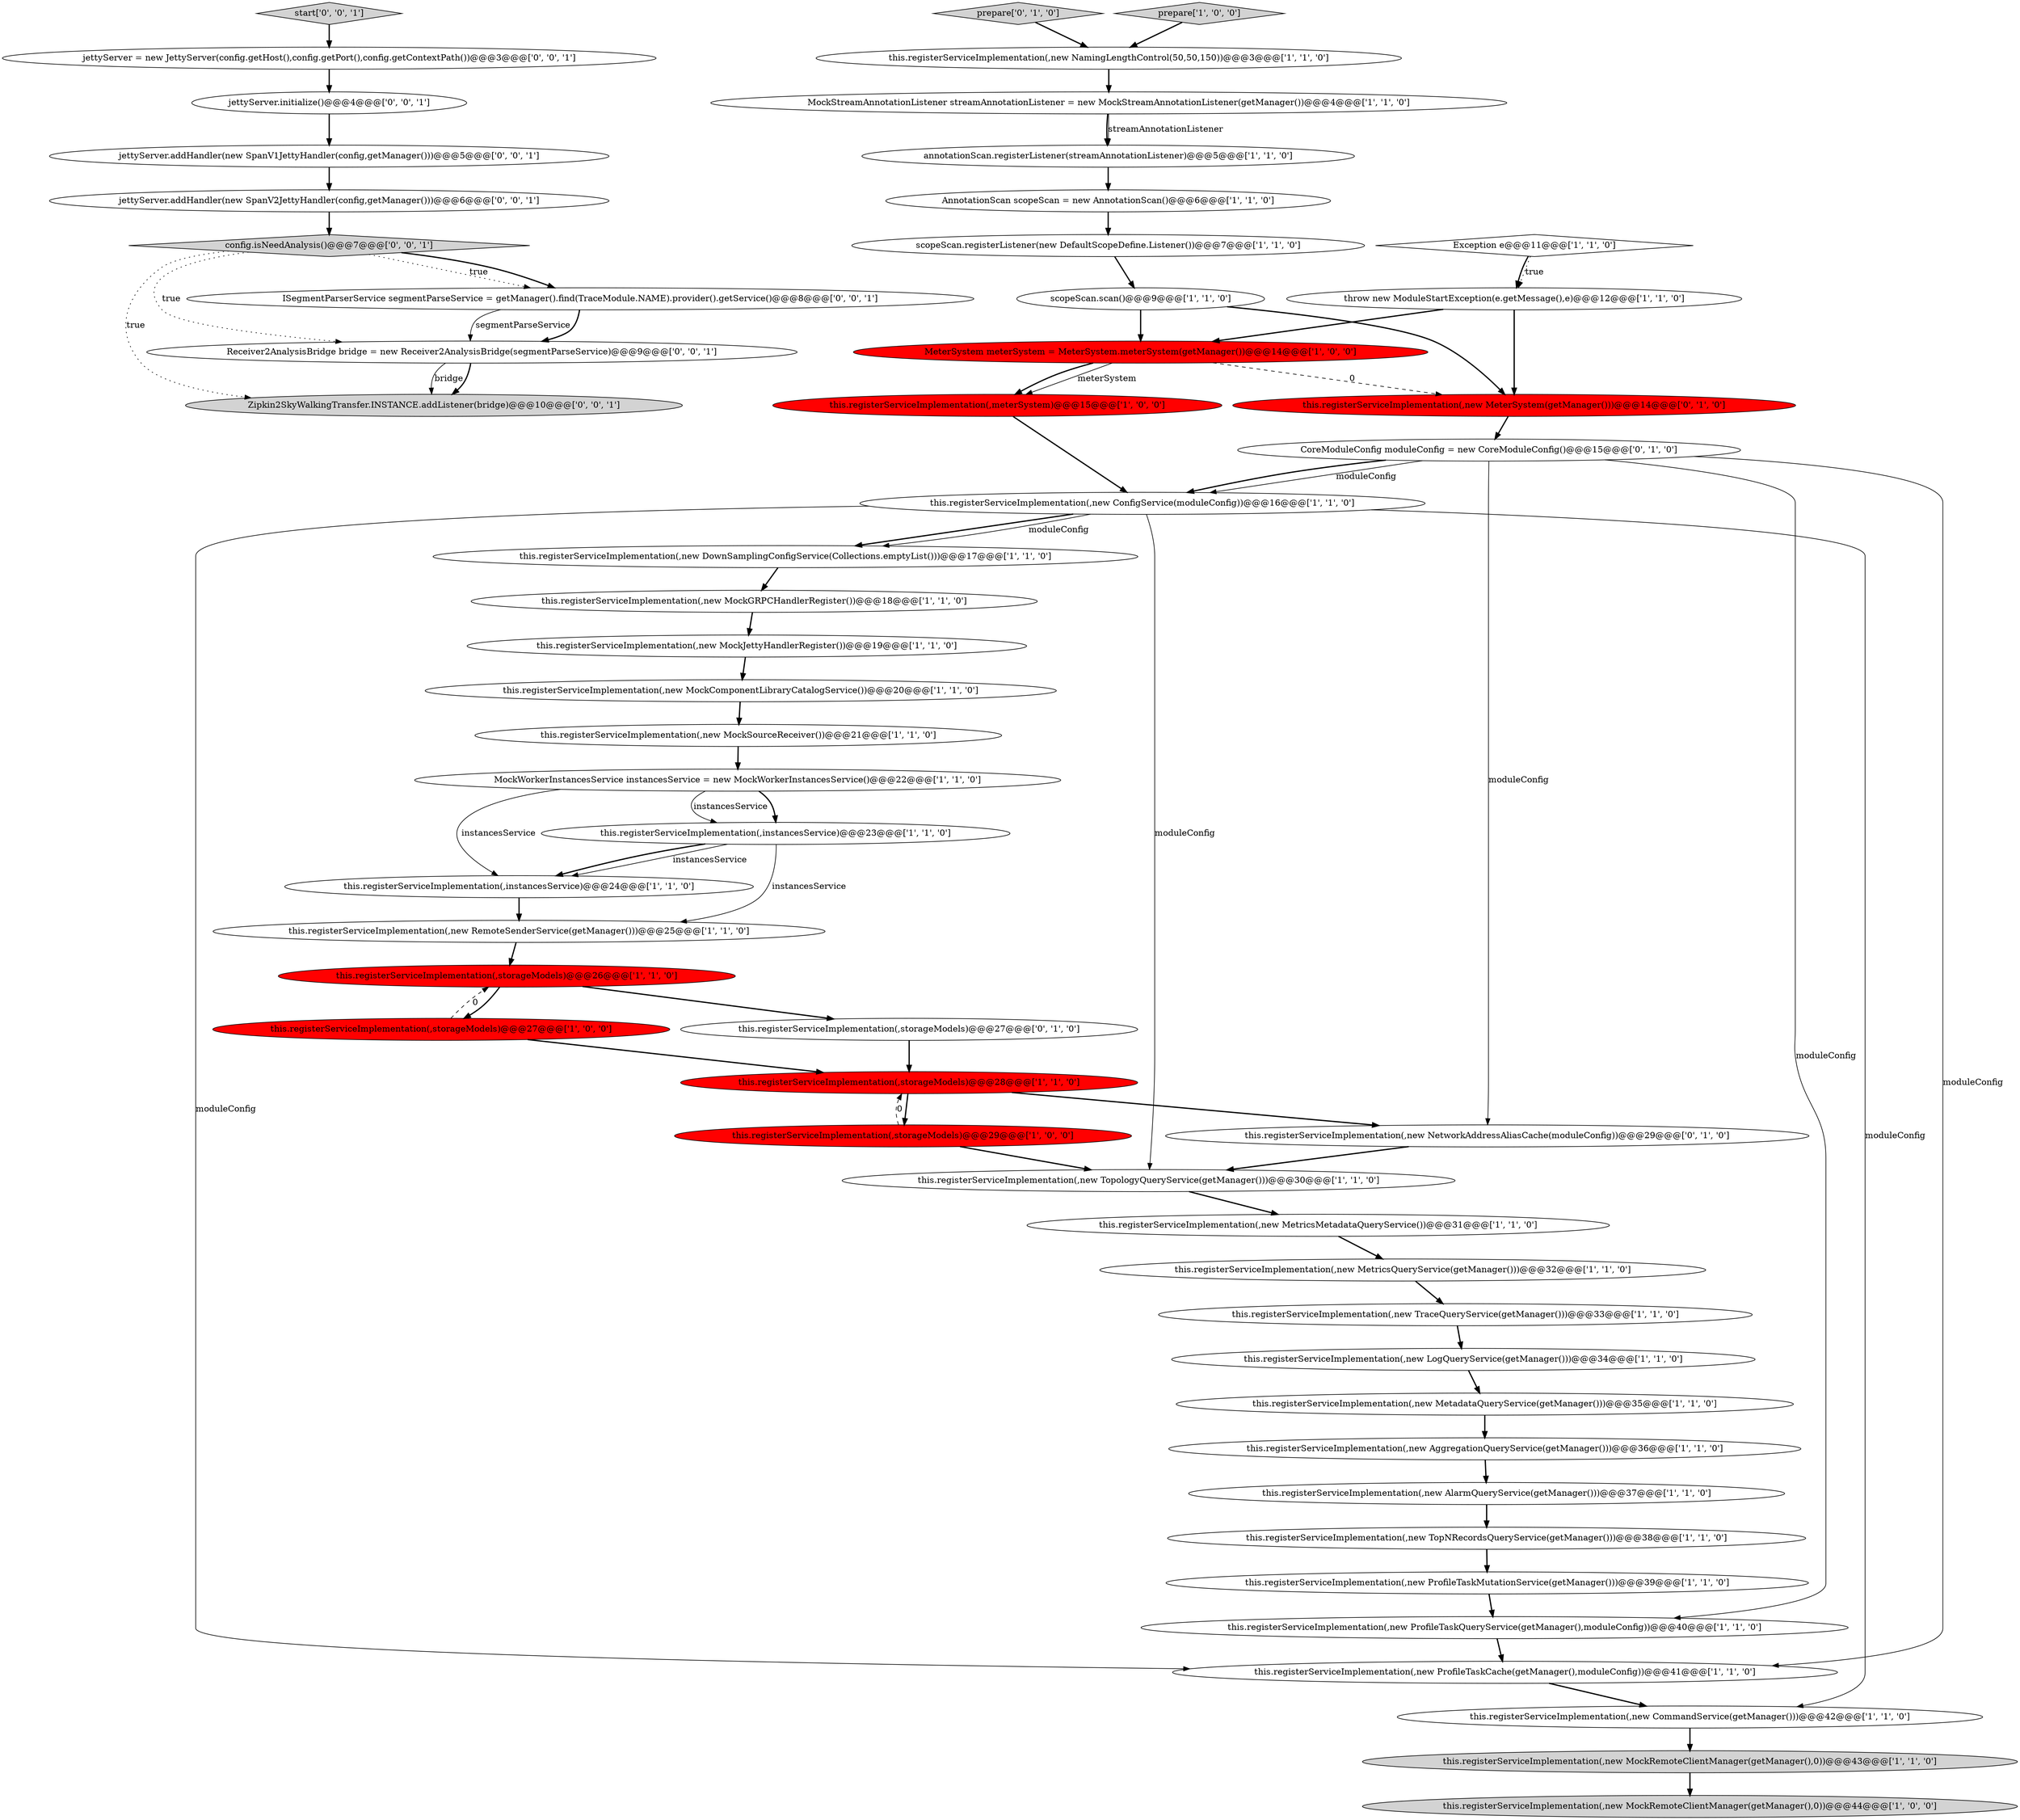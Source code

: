 digraph {
53 [style = filled, label = "start['0', '0', '1']", fillcolor = lightgray, shape = diamond image = "AAA0AAABBB3BBB"];
19 [style = filled, label = "this.registerServiceImplementation(,new TraceQueryService(getManager()))@@@33@@@['1', '1', '0']", fillcolor = white, shape = ellipse image = "AAA0AAABBB1BBB"];
22 [style = filled, label = "scopeScan.registerListener(new DefaultScopeDefine.Listener())@@@7@@@['1', '1', '0']", fillcolor = white, shape = ellipse image = "AAA0AAABBB1BBB"];
26 [style = filled, label = "this.registerServiceImplementation(,new DownSamplingConfigService(Collections.emptyList()))@@@17@@@['1', '1', '0']", fillcolor = white, shape = ellipse image = "AAA0AAABBB1BBB"];
50 [style = filled, label = "jettyServer.addHandler(new SpanV2JettyHandler(config,getManager()))@@@6@@@['0', '0', '1']", fillcolor = white, shape = ellipse image = "AAA0AAABBB3BBB"];
2 [style = filled, label = "this.registerServiceImplementation(,new LogQueryService(getManager()))@@@34@@@['1', '1', '0']", fillcolor = white, shape = ellipse image = "AAA0AAABBB1BBB"];
36 [style = filled, label = "MockWorkerInstancesService instancesService = new MockWorkerInstancesService()@@@22@@@['1', '1', '0']", fillcolor = white, shape = ellipse image = "AAA0AAABBB1BBB"];
13 [style = filled, label = "throw new ModuleStartException(e.getMessage(),e)@@@12@@@['1', '1', '0']", fillcolor = white, shape = ellipse image = "AAA0AAABBB1BBB"];
20 [style = filled, label = "this.registerServiceImplementation(,new NamingLengthControl(50,50,150))@@@3@@@['1', '1', '0']", fillcolor = white, shape = ellipse image = "AAA0AAABBB1BBB"];
33 [style = filled, label = "this.registerServiceImplementation(,new MockJettyHandlerRegister())@@@19@@@['1', '1', '0']", fillcolor = white, shape = ellipse image = "AAA0AAABBB1BBB"];
52 [style = filled, label = "Zipkin2SkyWalkingTransfer.INSTANCE.addListener(bridge)@@@10@@@['0', '0', '1']", fillcolor = lightgray, shape = ellipse image = "AAA0AAABBB3BBB"];
10 [style = filled, label = "this.registerServiceImplementation(,new ConfigService(moduleConfig))@@@16@@@['1', '1', '0']", fillcolor = white, shape = ellipse image = "AAA0AAABBB1BBB"];
35 [style = filled, label = "this.registerServiceImplementation(,new AlarmQueryService(getManager()))@@@37@@@['1', '1', '0']", fillcolor = white, shape = ellipse image = "AAA0AAABBB1BBB"];
46 [style = filled, label = "jettyServer.initialize()@@@4@@@['0', '0', '1']", fillcolor = white, shape = ellipse image = "AAA0AAABBB3BBB"];
23 [style = filled, label = "this.registerServiceImplementation(,new MockRemoteClientManager(getManager(),0))@@@44@@@['1', '0', '0']", fillcolor = lightgray, shape = ellipse image = "AAA0AAABBB1BBB"];
27 [style = filled, label = "this.registerServiceImplementation(,new MockSourceReceiver())@@@21@@@['1', '1', '0']", fillcolor = white, shape = ellipse image = "AAA0AAABBB1BBB"];
47 [style = filled, label = "jettyServer.addHandler(new SpanV1JettyHandler(config,getManager()))@@@5@@@['0', '0', '1']", fillcolor = white, shape = ellipse image = "AAA0AAABBB3BBB"];
1 [style = filled, label = "this.registerServiceImplementation(,new TopologyQueryService(getManager()))@@@30@@@['1', '1', '0']", fillcolor = white, shape = ellipse image = "AAA0AAABBB1BBB"];
12 [style = filled, label = "annotationScan.registerListener(streamAnnotationListener)@@@5@@@['1', '1', '0']", fillcolor = white, shape = ellipse image = "AAA0AAABBB1BBB"];
14 [style = filled, label = "this.registerServiceImplementation(,instancesService)@@@24@@@['1', '1', '0']", fillcolor = white, shape = ellipse image = "AAA0AAABBB1BBB"];
39 [style = filled, label = "this.registerServiceImplementation(,new ProfileTaskCache(getManager(),moduleConfig))@@@41@@@['1', '1', '0']", fillcolor = white, shape = ellipse image = "AAA0AAABBB1BBB"];
48 [style = filled, label = "Receiver2AnalysisBridge bridge = new Receiver2AnalysisBridge(segmentParseService)@@@9@@@['0', '0', '1']", fillcolor = white, shape = ellipse image = "AAA0AAABBB3BBB"];
25 [style = filled, label = "this.registerServiceImplementation(,new MetricsQueryService(getManager()))@@@32@@@['1', '1', '0']", fillcolor = white, shape = ellipse image = "AAA0AAABBB1BBB"];
44 [style = filled, label = "prepare['0', '1', '0']", fillcolor = lightgray, shape = diamond image = "AAA0AAABBB2BBB"];
7 [style = filled, label = "this.registerServiceImplementation(,meterSystem)@@@15@@@['1', '0', '0']", fillcolor = red, shape = ellipse image = "AAA1AAABBB1BBB"];
49 [style = filled, label = "ISegmentParserService segmentParseService = getManager().find(TraceModule.NAME).provider().getService()@@@8@@@['0', '0', '1']", fillcolor = white, shape = ellipse image = "AAA0AAABBB3BBB"];
17 [style = filled, label = "this.registerServiceImplementation(,storageModels)@@@29@@@['1', '0', '0']", fillcolor = red, shape = ellipse image = "AAA1AAABBB1BBB"];
15 [style = filled, label = "this.registerServiceImplementation(,storageModels)@@@27@@@['1', '0', '0']", fillcolor = red, shape = ellipse image = "AAA1AAABBB1BBB"];
6 [style = filled, label = "this.registerServiceImplementation(,new AggregationQueryService(getManager()))@@@36@@@['1', '1', '0']", fillcolor = white, shape = ellipse image = "AAA0AAABBB1BBB"];
34 [style = filled, label = "this.registerServiceImplementation(,instancesService)@@@23@@@['1', '1', '0']", fillcolor = white, shape = ellipse image = "AAA0AAABBB1BBB"];
37 [style = filled, label = "this.registerServiceImplementation(,storageModels)@@@28@@@['1', '1', '0']", fillcolor = red, shape = ellipse image = "AAA1AAABBB1BBB"];
4 [style = filled, label = "this.registerServiceImplementation(,new MetricsMetadataQueryService())@@@31@@@['1', '1', '0']", fillcolor = white, shape = ellipse image = "AAA0AAABBB1BBB"];
31 [style = filled, label = "this.registerServiceImplementation(,new MockRemoteClientManager(getManager(),0))@@@43@@@['1', '1', '0']", fillcolor = lightgray, shape = ellipse image = "AAA0AAABBB1BBB"];
16 [style = filled, label = "this.registerServiceImplementation(,new MockGRPCHandlerRegister())@@@18@@@['1', '1', '0']", fillcolor = white, shape = ellipse image = "AAA0AAABBB1BBB"];
18 [style = filled, label = "this.registerServiceImplementation(,new MetadataQueryService(getManager()))@@@35@@@['1', '1', '0']", fillcolor = white, shape = ellipse image = "AAA0AAABBB1BBB"];
29 [style = filled, label = "this.registerServiceImplementation(,new CommandService(getManager()))@@@42@@@['1', '1', '0']", fillcolor = white, shape = ellipse image = "AAA0AAABBB1BBB"];
32 [style = filled, label = "MockStreamAnnotationListener streamAnnotationListener = new MockStreamAnnotationListener(getManager())@@@4@@@['1', '1', '0']", fillcolor = white, shape = ellipse image = "AAA0AAABBB1BBB"];
41 [style = filled, label = "this.registerServiceImplementation(,storageModels)@@@27@@@['0', '1', '0']", fillcolor = white, shape = ellipse image = "AAA0AAABBB2BBB"];
11 [style = filled, label = "scopeScan.scan()@@@9@@@['1', '1', '0']", fillcolor = white, shape = ellipse image = "AAA0AAABBB1BBB"];
43 [style = filled, label = "this.registerServiceImplementation(,new NetworkAddressAliasCache(moduleConfig))@@@29@@@['0', '1', '0']", fillcolor = white, shape = ellipse image = "AAA0AAABBB2BBB"];
45 [style = filled, label = "jettyServer = new JettyServer(config.getHost(),config.getPort(),config.getContextPath())@@@3@@@['0', '0', '1']", fillcolor = white, shape = ellipse image = "AAA0AAABBB3BBB"];
51 [style = filled, label = "config.isNeedAnalysis()@@@7@@@['0', '0', '1']", fillcolor = lightgray, shape = diamond image = "AAA0AAABBB3BBB"];
40 [style = filled, label = "this.registerServiceImplementation(,new MeterSystem(getManager()))@@@14@@@['0', '1', '0']", fillcolor = red, shape = ellipse image = "AAA1AAABBB2BBB"];
5 [style = filled, label = "MeterSystem meterSystem = MeterSystem.meterSystem(getManager())@@@14@@@['1', '0', '0']", fillcolor = red, shape = ellipse image = "AAA1AAABBB1BBB"];
38 [style = filled, label = "this.registerServiceImplementation(,new TopNRecordsQueryService(getManager()))@@@38@@@['1', '1', '0']", fillcolor = white, shape = ellipse image = "AAA0AAABBB1BBB"];
21 [style = filled, label = "this.registerServiceImplementation(,new MockComponentLibraryCatalogService())@@@20@@@['1', '1', '0']", fillcolor = white, shape = ellipse image = "AAA0AAABBB1BBB"];
42 [style = filled, label = "CoreModuleConfig moduleConfig = new CoreModuleConfig()@@@15@@@['0', '1', '0']", fillcolor = white, shape = ellipse image = "AAA0AAABBB2BBB"];
28 [style = filled, label = "this.registerServiceImplementation(,new ProfileTaskQueryService(getManager(),moduleConfig))@@@40@@@['1', '1', '0']", fillcolor = white, shape = ellipse image = "AAA0AAABBB1BBB"];
3 [style = filled, label = "this.registerServiceImplementation(,new ProfileTaskMutationService(getManager()))@@@39@@@['1', '1', '0']", fillcolor = white, shape = ellipse image = "AAA0AAABBB1BBB"];
24 [style = filled, label = "this.registerServiceImplementation(,new RemoteSenderService(getManager()))@@@25@@@['1', '1', '0']", fillcolor = white, shape = ellipse image = "AAA0AAABBB1BBB"];
30 [style = filled, label = "prepare['1', '0', '0']", fillcolor = lightgray, shape = diamond image = "AAA0AAABBB1BBB"];
9 [style = filled, label = "Exception e@@@11@@@['1', '1', '0']", fillcolor = white, shape = diamond image = "AAA0AAABBB1BBB"];
0 [style = filled, label = "this.registerServiceImplementation(,storageModels)@@@26@@@['1', '1', '0']", fillcolor = red, shape = ellipse image = "AAA1AAABBB1BBB"];
8 [style = filled, label = "AnnotationScan scopeScan = new AnnotationScan()@@@6@@@['1', '1', '0']", fillcolor = white, shape = ellipse image = "AAA0AAABBB1BBB"];
49->48 [style = solid, label="segmentParseService"];
14->24 [style = bold, label=""];
1->4 [style = bold, label=""];
27->36 [style = bold, label=""];
31->23 [style = bold, label=""];
6->35 [style = bold, label=""];
42->43 [style = solid, label="moduleConfig"];
17->1 [style = bold, label=""];
4->25 [style = bold, label=""];
42->10 [style = solid, label="moduleConfig"];
21->27 [style = bold, label=""];
7->10 [style = bold, label=""];
48->52 [style = solid, label="bridge"];
32->12 [style = bold, label=""];
24->0 [style = bold, label=""];
30->20 [style = bold, label=""];
28->39 [style = bold, label=""];
29->31 [style = bold, label=""];
37->17 [style = bold, label=""];
41->37 [style = bold, label=""];
51->49 [style = dotted, label="true"];
20->32 [style = bold, label=""];
49->48 [style = bold, label=""];
2->18 [style = bold, label=""];
36->14 [style = solid, label="instancesService"];
51->48 [style = dotted, label="true"];
10->26 [style = bold, label=""];
32->12 [style = solid, label="streamAnnotationListener"];
13->40 [style = bold, label=""];
19->2 [style = bold, label=""];
51->49 [style = bold, label=""];
5->40 [style = dashed, label="0"];
46->47 [style = bold, label=""];
11->40 [style = bold, label=""];
53->45 [style = bold, label=""];
38->3 [style = bold, label=""];
0->15 [style = bold, label=""];
47->50 [style = bold, label=""];
10->29 [style = solid, label="moduleConfig"];
8->22 [style = bold, label=""];
10->39 [style = solid, label="moduleConfig"];
0->41 [style = bold, label=""];
26->16 [style = bold, label=""];
48->52 [style = bold, label=""];
11->5 [style = bold, label=""];
3->28 [style = bold, label=""];
37->43 [style = bold, label=""];
5->7 [style = solid, label="meterSystem"];
18->6 [style = bold, label=""];
16->33 [style = bold, label=""];
12->8 [style = bold, label=""];
44->20 [style = bold, label=""];
50->51 [style = bold, label=""];
42->39 [style = solid, label="moduleConfig"];
42->10 [style = bold, label=""];
43->1 [style = bold, label=""];
9->13 [style = dotted, label="true"];
51->52 [style = dotted, label="true"];
25->19 [style = bold, label=""];
13->5 [style = bold, label=""];
10->1 [style = solid, label="moduleConfig"];
5->7 [style = bold, label=""];
42->28 [style = solid, label="moduleConfig"];
34->14 [style = bold, label=""];
35->38 [style = bold, label=""];
45->46 [style = bold, label=""];
15->0 [style = dashed, label="0"];
17->37 [style = dashed, label="0"];
33->21 [style = bold, label=""];
34->24 [style = solid, label="instancesService"];
15->37 [style = bold, label=""];
10->26 [style = solid, label="moduleConfig"];
40->42 [style = bold, label=""];
22->11 [style = bold, label=""];
36->34 [style = bold, label=""];
36->34 [style = solid, label="instancesService"];
34->14 [style = solid, label="instancesService"];
39->29 [style = bold, label=""];
9->13 [style = bold, label=""];
}
